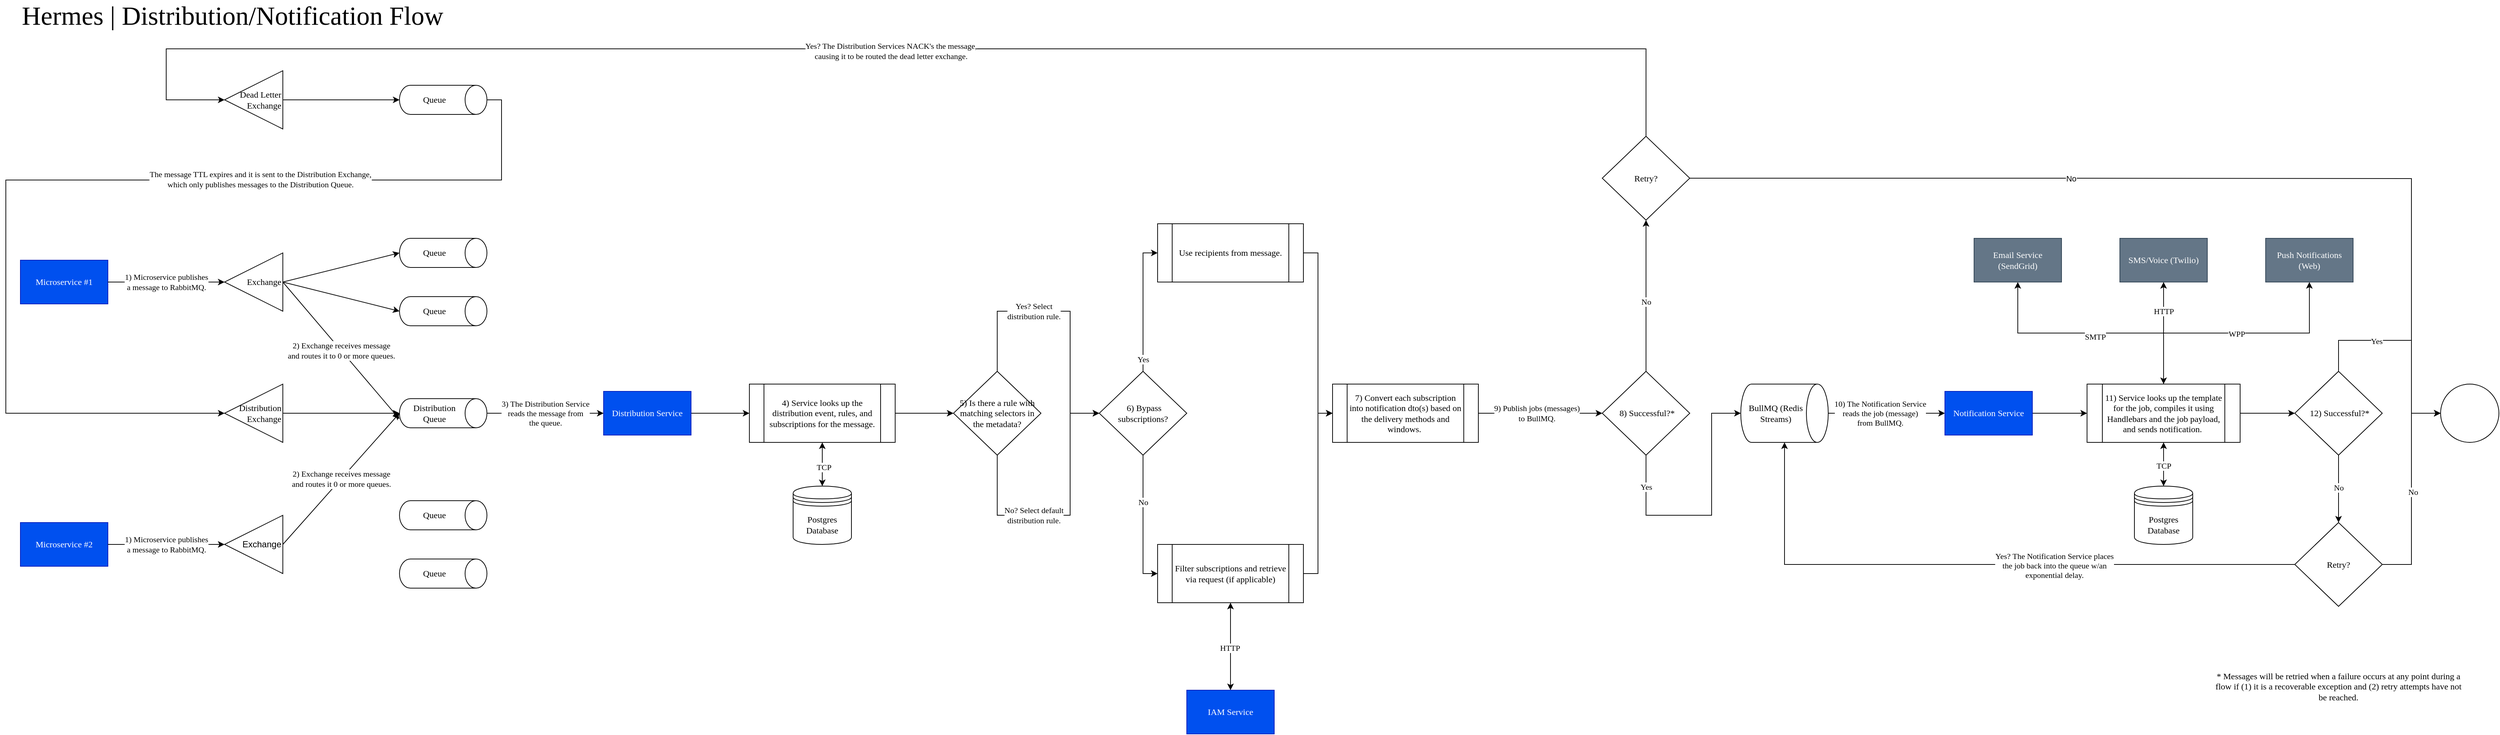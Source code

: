 <mxfile version="21.6.8" type="device">
  <diagram name="Page-1" id="Bv8wNoRmV69SUSG4sx8j">
    <mxGraphModel dx="3603" dy="857" grid="1" gridSize="10" guides="1" tooltips="1" connect="1" arrows="1" fold="1" page="1" pageScale="1" pageWidth="850" pageHeight="1100" math="0" shadow="0">
      <root>
        <mxCell id="0" />
        <mxCell id="1" parent="0" />
        <mxCell id="cjWft2asF4GY3yw1s2Yd-2" value="&lt;font data-font-src=&quot;https://fonts.googleapis.com/css?family=Fredericka+the+Great&quot; face=&quot;Fredericka the Great&quot;&gt;Exchange&lt;/font&gt;" style="triangle;whiteSpace=wrap;html=1;direction=west;align=right;" parent="1" vertex="1">
          <mxGeometry x="320" y="360" width="80" height="80" as="geometry" />
        </mxCell>
        <mxCell id="cjWft2asF4GY3yw1s2Yd-3" value="&lt;font data-font-src=&quot;https://fonts.googleapis.com/css?family=Fredericka+the+Great&quot; face=&quot;Fredericka the Great&quot;&gt;Queue&lt;/font&gt;" style="shape=cylinder3;whiteSpace=wrap;html=1;boundedLbl=1;backgroundOutline=1;size=15;direction=south;" parent="1" vertex="1">
          <mxGeometry x="560" y="340" width="120" height="40" as="geometry" />
        </mxCell>
        <mxCell id="cjWft2asF4GY3yw1s2Yd-4" value="&lt;font data-font-src=&quot;https://fonts.googleapis.com/css?family=Fredericka+the+Great&quot; face=&quot;Fredericka the Great&quot;&gt;Queue&lt;/font&gt;" style="shape=cylinder3;whiteSpace=wrap;html=1;boundedLbl=1;backgroundOutline=1;size=15;direction=south;" parent="1" vertex="1">
          <mxGeometry x="560" y="420" width="120" height="40" as="geometry" />
        </mxCell>
        <mxCell id="cjWft2asF4GY3yw1s2Yd-9" value="&lt;font data-font-src=&quot;https://fonts.googleapis.com/css?family=Fredericka+the+Great&quot; face=&quot;Fredericka the Great&quot;&gt;Microservice #1&lt;/font&gt;" style="rounded=0;whiteSpace=wrap;html=1;fillColor=#0050ef;strokeColor=#001DBC;fontColor=#ffffff;" parent="1" vertex="1">
          <mxGeometry x="40" y="370" width="120" height="60" as="geometry" />
        </mxCell>
        <mxCell id="cjWft2asF4GY3yw1s2Yd-10" value="Exchange" style="triangle;whiteSpace=wrap;html=1;direction=west;align=right;" parent="1" vertex="1">
          <mxGeometry x="320" y="720" width="80" height="80" as="geometry" />
        </mxCell>
        <mxCell id="cjWft2asF4GY3yw1s2Yd-11" value="&lt;font data-font-src=&quot;https://fonts.googleapis.com/css?family=Fredericka+the+Great&quot; face=&quot;Fredericka the Great&quot;&gt;Microservice #2&lt;/font&gt;" style="rounded=0;whiteSpace=wrap;html=1;fillColor=#0050ef;strokeColor=#001DBC;fontColor=#ffffff;" parent="1" vertex="1">
          <mxGeometry x="40" y="730" width="120" height="60" as="geometry" />
        </mxCell>
        <mxCell id="cjWft2asF4GY3yw1s2Yd-12" value="&lt;font data-font-src=&quot;https://fonts.googleapis.com/css?family=Fredericka+the+Great&quot; face=&quot;Fredericka the Great&quot;&gt;Distribution Queue&lt;/font&gt;" style="shape=cylinder3;whiteSpace=wrap;html=1;boundedLbl=1;backgroundOutline=1;size=15;direction=south;" parent="1" vertex="1">
          <mxGeometry x="560" y="560" width="120" height="40" as="geometry" />
        </mxCell>
        <mxCell id="cjWft2asF4GY3yw1s2Yd-14" value="&lt;font data-font-src=&quot;https://fonts.googleapis.com/css?family=Fredericka+the+Great&quot; face=&quot;Fredericka the Great&quot;&gt;Queue&lt;/font&gt;" style="shape=cylinder3;whiteSpace=wrap;html=1;boundedLbl=1;backgroundOutline=1;size=15;direction=south;" parent="1" vertex="1">
          <mxGeometry x="560" y="700" width="120" height="40" as="geometry" />
        </mxCell>
        <mxCell id="cjWft2asF4GY3yw1s2Yd-15" value="&lt;font data-font-src=&quot;https://fonts.googleapis.com/css?family=Fredericka+the+Great&quot; face=&quot;Fredericka the Great&quot;&gt;Queue&lt;/font&gt;" style="shape=cylinder3;whiteSpace=wrap;html=1;boundedLbl=1;backgroundOutline=1;size=15;direction=south;" parent="1" vertex="1">
          <mxGeometry x="560" y="780" width="120" height="40" as="geometry" />
        </mxCell>
        <mxCell id="cjWft2asF4GY3yw1s2Yd-16" value="" style="endArrow=classic;html=1;rounded=0;exitX=1;exitY=0.5;exitDx=0;exitDy=0;entryX=1;entryY=0.5;entryDx=0;entryDy=0;" parent="1" source="cjWft2asF4GY3yw1s2Yd-11" target="cjWft2asF4GY3yw1s2Yd-10" edge="1">
          <mxGeometry relative="1" as="geometry">
            <mxPoint x="280" y="640" as="sourcePoint" />
            <mxPoint x="380" y="640" as="targetPoint" />
          </mxGeometry>
        </mxCell>
        <mxCell id="cjWft2asF4GY3yw1s2Yd-17" value="&lt;font data-font-src=&quot;https://fonts.googleapis.com/css?family=Fredericka+the+Great&quot; face=&quot;Fredericka the Great&quot;&gt;1) Microservice publishes&lt;br&gt;a message to RabbitMQ.&lt;/font&gt;" style="edgeLabel;resizable=0;html=1;align=center;verticalAlign=middle;" parent="cjWft2asF4GY3yw1s2Yd-16" connectable="0" vertex="1">
          <mxGeometry relative="1" as="geometry" />
        </mxCell>
        <mxCell id="cjWft2asF4GY3yw1s2Yd-18" value="" style="endArrow=classic;html=1;rounded=0;exitX=1;exitY=0.5;exitDx=0;exitDy=0;entryX=1;entryY=0.5;entryDx=0;entryDy=0;" parent="1" source="cjWft2asF4GY3yw1s2Yd-9" target="cjWft2asF4GY3yw1s2Yd-2" edge="1">
          <mxGeometry relative="1" as="geometry">
            <mxPoint x="170" y="399.5" as="sourcePoint" />
            <mxPoint x="270" y="399.5" as="targetPoint" />
          </mxGeometry>
        </mxCell>
        <mxCell id="cjWft2asF4GY3yw1s2Yd-19" value="&lt;font data-font-src=&quot;https://fonts.googleapis.com/css?family=Fredericka+the+Great&quot; face=&quot;Fredericka the Great&quot;&gt;1) Microservice publishes&lt;br&gt;a message to RabbitMQ.&lt;/font&gt;" style="edgeLabel;resizable=0;html=1;align=center;verticalAlign=middle;" parent="cjWft2asF4GY3yw1s2Yd-18" connectable="0" vertex="1">
          <mxGeometry relative="1" as="geometry" />
        </mxCell>
        <mxCell id="cjWft2asF4GY3yw1s2Yd-20" value="" style="endArrow=classic;html=1;rounded=0;exitX=0;exitY=0.5;exitDx=0;exitDy=0;entryX=0.5;entryY=1;entryDx=0;entryDy=0;entryPerimeter=0;" parent="1" source="cjWft2asF4GY3yw1s2Yd-10" target="cjWft2asF4GY3yw1s2Yd-12" edge="1">
          <mxGeometry relative="1" as="geometry">
            <mxPoint x="500" y="550" as="sourcePoint" />
            <mxPoint x="600" y="550" as="targetPoint" />
          </mxGeometry>
        </mxCell>
        <mxCell id="cjWft2asF4GY3yw1s2Yd-21" value="&lt;font data-font-src=&quot;https://fonts.googleapis.com/css?family=Fredericka+the+Great&quot; face=&quot;Fredericka the Great&quot;&gt;2) Exchange receives message&lt;br&gt;and routes it 0 or more queues.&lt;/font&gt;" style="edgeLabel;resizable=0;html=1;align=center;verticalAlign=middle;" parent="cjWft2asF4GY3yw1s2Yd-20" connectable="0" vertex="1">
          <mxGeometry relative="1" as="geometry" />
        </mxCell>
        <mxCell id="cjWft2asF4GY3yw1s2Yd-24" value="" style="endArrow=classic;html=1;rounded=0;exitX=0;exitY=0.5;exitDx=0;exitDy=0;entryX=0.7;entryY=1;entryDx=0;entryDy=0;entryPerimeter=0;" parent="1" source="cjWft2asF4GY3yw1s2Yd-2" target="cjWft2asF4GY3yw1s2Yd-12" edge="1">
          <mxGeometry relative="1" as="geometry">
            <mxPoint x="425" y="460" as="sourcePoint" />
            <mxPoint x="525" y="460" as="targetPoint" />
          </mxGeometry>
        </mxCell>
        <mxCell id="cjWft2asF4GY3yw1s2Yd-25" value="&lt;font data-font-src=&quot;https://fonts.googleapis.com/css?family=Fredericka+the+Great&quot; face=&quot;Fredericka the Great&quot;&gt;2) Exchange receives message&lt;br&gt;and routes it to 0 or more queues.&lt;/font&gt;" style="edgeLabel;resizable=0;html=1;align=center;verticalAlign=middle;" parent="cjWft2asF4GY3yw1s2Yd-24" connectable="0" vertex="1">
          <mxGeometry relative="1" as="geometry" />
        </mxCell>
        <mxCell id="cjWft2asF4GY3yw1s2Yd-27" value="" style="endArrow=classic;html=1;rounded=0;exitX=0;exitY=0.5;exitDx=0;exitDy=0;entryX=0.5;entryY=1;entryDx=0;entryDy=0;entryPerimeter=0;" parent="1" source="cjWft2asF4GY3yw1s2Yd-2" target="cjWft2asF4GY3yw1s2Yd-3" edge="1">
          <mxGeometry width="50" height="50" relative="1" as="geometry">
            <mxPoint x="410" y="400" as="sourcePoint" />
            <mxPoint x="460" y="350" as="targetPoint" />
          </mxGeometry>
        </mxCell>
        <mxCell id="cjWft2asF4GY3yw1s2Yd-28" value="" style="endArrow=classic;html=1;rounded=0;exitX=0;exitY=0.5;exitDx=0;exitDy=0;entryX=0.5;entryY=1;entryDx=0;entryDy=0;entryPerimeter=0;" parent="1" source="cjWft2asF4GY3yw1s2Yd-2" target="cjWft2asF4GY3yw1s2Yd-4" edge="1">
          <mxGeometry width="50" height="50" relative="1" as="geometry">
            <mxPoint x="460" y="440" as="sourcePoint" />
            <mxPoint x="510" y="390" as="targetPoint" />
          </mxGeometry>
        </mxCell>
        <mxCell id="cjWft2asF4GY3yw1s2Yd-51" value="" style="edgeStyle=orthogonalEdgeStyle;rounded=0;orthogonalLoop=1;jettySize=auto;html=1;" parent="1" source="cjWft2asF4GY3yw1s2Yd-29" target="cjWft2asF4GY3yw1s2Yd-50" edge="1">
          <mxGeometry relative="1" as="geometry" />
        </mxCell>
        <mxCell id="cjWft2asF4GY3yw1s2Yd-29" value="&lt;font data-font-src=&quot;https://fonts.googleapis.com/css?family=Fredericka+the+Great&quot; face=&quot;Fredericka the Great&quot;&gt;Distribution Service&lt;/font&gt;" style="rounded=0;whiteSpace=wrap;html=1;fillColor=#0050ef;strokeColor=#001DBC;fontColor=#ffffff;" parent="1" vertex="1">
          <mxGeometry x="840" y="550" width="120" height="60" as="geometry" />
        </mxCell>
        <mxCell id="cjWft2asF4GY3yw1s2Yd-30" value="" style="endArrow=classic;html=1;rounded=0;exitX=0.5;exitY=0;exitDx=0;exitDy=0;exitPerimeter=0;entryX=0;entryY=0.5;entryDx=0;entryDy=0;" parent="1" source="cjWft2asF4GY3yw1s2Yd-12" target="cjWft2asF4GY3yw1s2Yd-29" edge="1">
          <mxGeometry relative="1" as="geometry">
            <mxPoint x="700" y="579.5" as="sourcePoint" />
            <mxPoint x="800" y="579.5" as="targetPoint" />
          </mxGeometry>
        </mxCell>
        <mxCell id="cjWft2asF4GY3yw1s2Yd-31" value="&lt;font data-font-src=&quot;https://fonts.googleapis.com/css?family=Fredericka+the+Great&quot; face=&quot;Fredericka the Great&quot;&gt;3) The Distribution Service&lt;br&gt;reads the message from&lt;br&gt;the queue.&lt;/font&gt;" style="edgeLabel;resizable=0;html=1;align=center;verticalAlign=middle;" parent="cjWft2asF4GY3yw1s2Yd-30" connectable="0" vertex="1">
          <mxGeometry relative="1" as="geometry" />
        </mxCell>
        <mxCell id="cjWft2asF4GY3yw1s2Yd-53" style="edgeStyle=orthogonalEdgeStyle;rounded=0;orthogonalLoop=1;jettySize=auto;html=1;exitX=0.5;exitY=0;exitDx=0;exitDy=0;entryX=0;entryY=0.5;entryDx=0;entryDy=0;" parent="1" source="cjWft2asF4GY3yw1s2Yd-32" target="cjWft2asF4GY3yw1s2Yd-41" edge="1">
          <mxGeometry relative="1" as="geometry">
            <Array as="points">
              <mxPoint x="1380" y="440" />
              <mxPoint x="1480" y="440" />
              <mxPoint x="1480" y="580" />
            </Array>
          </mxGeometry>
        </mxCell>
        <mxCell id="cjWft2asF4GY3yw1s2Yd-56" value="&lt;font data-font-src=&quot;https://fonts.googleapis.com/css?family=Fredericka+the+Great&quot; face=&quot;Fredericka the Great&quot;&gt;Yes? Select&lt;br&gt;distribution rule.&lt;/font&gt;" style="edgeLabel;html=1;align=center;verticalAlign=middle;resizable=0;points=[];" parent="cjWft2asF4GY3yw1s2Yd-53" vertex="1" connectable="0">
          <mxGeometry x="-0.26" y="-1" relative="1" as="geometry">
            <mxPoint x="-2" y="-1" as="offset" />
          </mxGeometry>
        </mxCell>
        <mxCell id="cjWft2asF4GY3yw1s2Yd-54" style="edgeStyle=orthogonalEdgeStyle;rounded=0;orthogonalLoop=1;jettySize=auto;html=1;entryX=0;entryY=0.5;entryDx=0;entryDy=0;" parent="1" source="cjWft2asF4GY3yw1s2Yd-32" target="cjWft2asF4GY3yw1s2Yd-41" edge="1">
          <mxGeometry relative="1" as="geometry">
            <Array as="points">
              <mxPoint x="1380" y="720" />
              <mxPoint x="1480" y="720" />
              <mxPoint x="1480" y="580" />
            </Array>
          </mxGeometry>
        </mxCell>
        <mxCell id="cjWft2asF4GY3yw1s2Yd-55" value="&lt;font data-font-src=&quot;https://fonts.googleapis.com/css?family=Fredericka+the+Great&quot; face=&quot;Fredericka the Great&quot;&gt;No? Select default&lt;br&gt;distribution rule.&lt;/font&gt;" style="edgeLabel;html=1;align=center;verticalAlign=middle;resizable=0;points=[];" parent="cjWft2asF4GY3yw1s2Yd-54" vertex="1" connectable="0">
          <mxGeometry x="-0.215" y="-4" relative="1" as="geometry">
            <mxPoint x="-10" y="-4" as="offset" />
          </mxGeometry>
        </mxCell>
        <mxCell id="cjWft2asF4GY3yw1s2Yd-32" value="&lt;font data-font-src=&quot;https://fonts.googleapis.com/css?family=Fredericka+the+Great&quot; face=&quot;Fredericka the Great&quot;&gt;5) Is there a rule with matching selectors in the metadata?&lt;/font&gt;" style="rhombus;whiteSpace=wrap;html=1;" parent="1" vertex="1">
          <mxGeometry x="1320" y="522.5" width="120" height="115" as="geometry" />
        </mxCell>
        <mxCell id="cjWft2asF4GY3yw1s2Yd-58" style="edgeStyle=orthogonalEdgeStyle;rounded=0;orthogonalLoop=1;jettySize=auto;html=1;entryX=0;entryY=0.5;entryDx=0;entryDy=0;" parent="1" source="cjWft2asF4GY3yw1s2Yd-41" target="cjWft2asF4GY3yw1s2Yd-57" edge="1">
          <mxGeometry relative="1" as="geometry">
            <Array as="points">
              <mxPoint x="1580" y="800" />
            </Array>
          </mxGeometry>
        </mxCell>
        <mxCell id="cjWft2asF4GY3yw1s2Yd-59" value="&lt;font data-font-src=&quot;https://fonts.googleapis.com/css?family=Fredericka+the+Great&quot; face=&quot;Fredericka the Great&quot;&gt;No&lt;/font&gt;" style="edgeLabel;html=1;align=center;verticalAlign=middle;resizable=0;points=[];" parent="cjWft2asF4GY3yw1s2Yd-58" vertex="1" connectable="0">
          <mxGeometry x="-0.099" relative="1" as="geometry">
            <mxPoint y="-18" as="offset" />
          </mxGeometry>
        </mxCell>
        <mxCell id="cjWft2asF4GY3yw1s2Yd-41" value="&lt;font data-font-src=&quot;https://fonts.googleapis.com/css?family=Fredericka+the+Great&quot; face=&quot;Fredericka the Great&quot;&gt;&amp;nbsp;6) Bypass subscriptions?&lt;/font&gt;" style="rhombus;whiteSpace=wrap;html=1;" parent="1" vertex="1">
          <mxGeometry x="1520" y="522.5" width="120" height="115" as="geometry" />
        </mxCell>
        <mxCell id="cjWft2asF4GY3yw1s2Yd-52" value="" style="edgeStyle=orthogonalEdgeStyle;rounded=0;orthogonalLoop=1;jettySize=auto;html=1;" parent="1" source="cjWft2asF4GY3yw1s2Yd-50" target="cjWft2asF4GY3yw1s2Yd-32" edge="1">
          <mxGeometry relative="1" as="geometry" />
        </mxCell>
        <mxCell id="rAESAnFBt7cgcLHixQZ8-2" style="edgeStyle=orthogonalEdgeStyle;rounded=0;orthogonalLoop=1;jettySize=auto;html=1;exitX=0.5;exitY=1;exitDx=0;exitDy=0;entryX=0.5;entryY=0;entryDx=0;entryDy=0;startArrow=classic;startFill=1;" edge="1" parent="1" source="cjWft2asF4GY3yw1s2Yd-50" target="rAESAnFBt7cgcLHixQZ8-1">
          <mxGeometry relative="1" as="geometry" />
        </mxCell>
        <mxCell id="rAESAnFBt7cgcLHixQZ8-3" value="&lt;font data-font-src=&quot;https://fonts.googleapis.com/css?family=Fredericka+the+Great&quot; face=&quot;Fredericka the Great&quot;&gt;TCP&lt;/font&gt;" style="edgeLabel;html=1;align=center;verticalAlign=middle;resizable=0;points=[];" vertex="1" connectable="0" parent="rAESAnFBt7cgcLHixQZ8-2">
          <mxGeometry x="0.126" y="2" relative="1" as="geometry">
            <mxPoint as="offset" />
          </mxGeometry>
        </mxCell>
        <mxCell id="cjWft2asF4GY3yw1s2Yd-50" value="&lt;font data-font-src=&quot;https://fonts.googleapis.com/css?family=Fredericka+the+Great&quot; face=&quot;Fredericka the Great&quot;&gt;4) Service looks up the distribution event, rules, and subscriptions for the message.&lt;/font&gt;" style="shape=process;whiteSpace=wrap;html=1;backgroundOutline=1;" parent="1" vertex="1">
          <mxGeometry x="1040" y="540" width="200" height="80" as="geometry" />
        </mxCell>
        <mxCell id="cjWft2asF4GY3yw1s2Yd-61" style="edgeStyle=orthogonalEdgeStyle;rounded=0;orthogonalLoop=1;jettySize=auto;html=1;startArrow=classic;startFill=1;" parent="1" source="cjWft2asF4GY3yw1s2Yd-57" target="cjWft2asF4GY3yw1s2Yd-60" edge="1">
          <mxGeometry relative="1" as="geometry" />
        </mxCell>
        <mxCell id="cjWft2asF4GY3yw1s2Yd-62" value="&lt;font data-font-src=&quot;https://fonts.googleapis.com/css?family=Fredericka+the+Great&quot; face=&quot;Fredericka the Great&quot;&gt;HTTP&lt;/font&gt;" style="edgeLabel;html=1;align=center;verticalAlign=middle;resizable=0;points=[];" parent="cjWft2asF4GY3yw1s2Yd-61" vertex="1" connectable="0">
          <mxGeometry x="0.052" relative="1" as="geometry">
            <mxPoint x="-1" y="-1" as="offset" />
          </mxGeometry>
        </mxCell>
        <mxCell id="cjWft2asF4GY3yw1s2Yd-64" style="edgeStyle=orthogonalEdgeStyle;rounded=0;orthogonalLoop=1;jettySize=auto;html=1;entryX=0;entryY=0.5;entryDx=0;entryDy=0;" parent="1" source="cjWft2asF4GY3yw1s2Yd-57" target="cjWft2asF4GY3yw1s2Yd-63" edge="1">
          <mxGeometry relative="1" as="geometry" />
        </mxCell>
        <mxCell id="cjWft2asF4GY3yw1s2Yd-57" value="&lt;font data-font-src=&quot;https://fonts.googleapis.com/css?family=Fredericka+the+Great&quot; face=&quot;Fredericka the Great&quot;&gt;Filter subscriptions and retrieve via request (if applicable)&lt;/font&gt;" style="shape=process;whiteSpace=wrap;html=1;backgroundOutline=1;" parent="1" vertex="1">
          <mxGeometry x="1600" y="760" width="200" height="80" as="geometry" />
        </mxCell>
        <mxCell id="cjWft2asF4GY3yw1s2Yd-60" value="&lt;font data-font-src=&quot;https://fonts.googleapis.com/css?family=Fredericka+the+Great&quot; face=&quot;Fredericka the Great&quot;&gt;IAM Service&lt;/font&gt;" style="rounded=0;whiteSpace=wrap;html=1;fillColor=#0050ef;strokeColor=#001DBC;fontColor=#ffffff;" parent="1" vertex="1">
          <mxGeometry x="1640" y="960" width="120" height="60" as="geometry" />
        </mxCell>
        <mxCell id="cjWft2asF4GY3yw1s2Yd-100" value="" style="edgeStyle=orthogonalEdgeStyle;rounded=0;orthogonalLoop=1;jettySize=auto;html=1;" parent="1" source="cjWft2asF4GY3yw1s2Yd-63" target="cjWft2asF4GY3yw1s2Yd-99" edge="1">
          <mxGeometry relative="1" as="geometry" />
        </mxCell>
        <mxCell id="cjWft2asF4GY3yw1s2Yd-63" value="&lt;font data-font-src=&quot;https://fonts.googleapis.com/css?family=Fredericka+the+Great&quot; face=&quot;Fredericka the Great&quot;&gt;7) Convert each subscription into notification dto(s) based on the delivery methods and windows.&amp;nbsp;&lt;/font&gt;" style="shape=process;whiteSpace=wrap;html=1;backgroundOutline=1;" parent="1" vertex="1">
          <mxGeometry x="1840" y="540" width="200" height="80" as="geometry" />
        </mxCell>
        <mxCell id="cjWft2asF4GY3yw1s2Yd-72" style="edgeStyle=orthogonalEdgeStyle;rounded=0;orthogonalLoop=1;jettySize=auto;html=1;entryX=0;entryY=0.5;entryDx=0;entryDy=0;" parent="1" source="cjWft2asF4GY3yw1s2Yd-67" target="cjWft2asF4GY3yw1s2Yd-70" edge="1">
          <mxGeometry relative="1" as="geometry" />
        </mxCell>
        <mxCell id="cjWft2asF4GY3yw1s2Yd-73" value="&lt;font data-font-src=&quot;https://fonts.googleapis.com/css?family=Fredericka+the+Great&quot; face=&quot;Fredericka the Great&quot;&gt;10) The Notification Service&lt;br&gt;reads the job (message) &lt;br&gt;from BullMQ.&lt;/font&gt;" style="edgeLabel;html=1;align=center;verticalAlign=middle;resizable=0;points=[];" parent="cjWft2asF4GY3yw1s2Yd-72" vertex="1" connectable="0">
          <mxGeometry x="-0.205" y="-1" relative="1" as="geometry">
            <mxPoint x="7" y="-1" as="offset" />
          </mxGeometry>
        </mxCell>
        <mxCell id="cjWft2asF4GY3yw1s2Yd-67" value="&lt;font data-font-src=&quot;https://fonts.googleapis.com/css?family=Fredericka+the+Great&quot; face=&quot;Fredericka the Great&quot;&gt;BullMQ (Redis Streams)&lt;/font&gt;" style="shape=cylinder3;whiteSpace=wrap;html=1;boundedLbl=1;backgroundOutline=1;size=15;direction=south;" parent="1" vertex="1">
          <mxGeometry x="2400" y="540" width="120" height="80" as="geometry" />
        </mxCell>
        <mxCell id="cjWft2asF4GY3yw1s2Yd-75" style="edgeStyle=orthogonalEdgeStyle;rounded=0;orthogonalLoop=1;jettySize=auto;html=1;exitX=1;exitY=0.5;exitDx=0;exitDy=0;entryX=0;entryY=0.5;entryDx=0;entryDy=0;" parent="1" source="cjWft2asF4GY3yw1s2Yd-70" target="cjWft2asF4GY3yw1s2Yd-74" edge="1">
          <mxGeometry relative="1" as="geometry" />
        </mxCell>
        <mxCell id="cjWft2asF4GY3yw1s2Yd-70" value="&lt;font data-font-src=&quot;https://fonts.googleapis.com/css?family=Fredericka+the+Great&quot; face=&quot;Fredericka the Great&quot;&gt;Notification Service&lt;/font&gt;" style="rounded=0;whiteSpace=wrap;html=1;fillColor=#0050ef;strokeColor=#001DBC;fontColor=#ffffff;" parent="1" vertex="1">
          <mxGeometry x="2680" y="550" width="120" height="60" as="geometry" />
        </mxCell>
        <mxCell id="cjWft2asF4GY3yw1s2Yd-80" style="edgeStyle=orthogonalEdgeStyle;rounded=0;orthogonalLoop=1;jettySize=auto;html=1;exitX=0.5;exitY=0;exitDx=0;exitDy=0;startArrow=classic;startFill=1;" parent="1" source="cjWft2asF4GY3yw1s2Yd-74" target="cjWft2asF4GY3yw1s2Yd-77" edge="1">
          <mxGeometry relative="1" as="geometry" />
        </mxCell>
        <mxCell id="cjWft2asF4GY3yw1s2Yd-81" value="&lt;font data-font-src=&quot;https://fonts.googleapis.com/css?family=Fredericka+the+Great&quot; face=&quot;Fredericka the Great&quot;&gt;SMTP&lt;/font&gt;" style="edgeLabel;html=1;align=center;verticalAlign=middle;resizable=0;points=[];" parent="cjWft2asF4GY3yw1s2Yd-80" vertex="1" connectable="0">
          <mxGeometry x="-0.034" y="5" relative="1" as="geometry">
            <mxPoint as="offset" />
          </mxGeometry>
        </mxCell>
        <mxCell id="cjWft2asF4GY3yw1s2Yd-82" style="edgeStyle=orthogonalEdgeStyle;rounded=0;orthogonalLoop=1;jettySize=auto;html=1;exitX=0.5;exitY=0;exitDx=0;exitDy=0;entryX=0.5;entryY=1;entryDx=0;entryDy=0;" parent="1" source="cjWft2asF4GY3yw1s2Yd-74" target="cjWft2asF4GY3yw1s2Yd-78" edge="1">
          <mxGeometry relative="1" as="geometry" />
        </mxCell>
        <mxCell id="cjWft2asF4GY3yw1s2Yd-83" value="&lt;font data-font-src=&quot;https://fonts.googleapis.com/css?family=Fredericka+the+Great&quot; face=&quot;Fredericka the Great&quot;&gt;HTTP&lt;/font&gt;" style="edgeLabel;html=1;align=center;verticalAlign=middle;resizable=0;points=[];" parent="cjWft2asF4GY3yw1s2Yd-82" vertex="1" connectable="0">
          <mxGeometry x="0.162" y="-1" relative="1" as="geometry">
            <mxPoint x="-1" y="-19" as="offset" />
          </mxGeometry>
        </mxCell>
        <mxCell id="cjWft2asF4GY3yw1s2Yd-84" style="edgeStyle=orthogonalEdgeStyle;rounded=0;orthogonalLoop=1;jettySize=auto;html=1;exitX=0.5;exitY=0;exitDx=0;exitDy=0;entryX=0.5;entryY=1;entryDx=0;entryDy=0;" parent="1" source="cjWft2asF4GY3yw1s2Yd-74" target="cjWft2asF4GY3yw1s2Yd-79" edge="1">
          <mxGeometry relative="1" as="geometry" />
        </mxCell>
        <mxCell id="cjWft2asF4GY3yw1s2Yd-85" value="&lt;font data-font-src=&quot;https://fonts.googleapis.com/css?family=Fredericka+the+Great&quot; face=&quot;Fredericka the Great&quot;&gt;WPP&lt;/font&gt;" style="edgeLabel;html=1;align=center;verticalAlign=middle;resizable=0;points=[];" parent="cjWft2asF4GY3yw1s2Yd-84" vertex="1" connectable="0">
          <mxGeometry x="-0.004" y="-1" relative="1" as="geometry">
            <mxPoint as="offset" />
          </mxGeometry>
        </mxCell>
        <mxCell id="cjWft2asF4GY3yw1s2Yd-87" style="edgeStyle=orthogonalEdgeStyle;rounded=0;orthogonalLoop=1;jettySize=auto;html=1;entryX=0;entryY=0.5;entryDx=0;entryDy=0;" parent="1" source="cjWft2asF4GY3yw1s2Yd-74" target="cjWft2asF4GY3yw1s2Yd-86" edge="1">
          <mxGeometry relative="1" as="geometry" />
        </mxCell>
        <mxCell id="rAESAnFBt7cgcLHixQZ8-5" value="" style="edgeStyle=orthogonalEdgeStyle;rounded=0;orthogonalLoop=1;jettySize=auto;html=1;startArrow=classic;startFill=1;" edge="1" parent="1" source="cjWft2asF4GY3yw1s2Yd-74" target="rAESAnFBt7cgcLHixQZ8-4">
          <mxGeometry relative="1" as="geometry" />
        </mxCell>
        <mxCell id="rAESAnFBt7cgcLHixQZ8-6" value="&lt;font data-font-src=&quot;https://fonts.googleapis.com/css?family=Fredericka+the+Great&quot; face=&quot;Fredericka the Great&quot;&gt;TCP&lt;/font&gt;" style="edgeLabel;html=1;align=center;verticalAlign=middle;resizable=0;points=[];" vertex="1" connectable="0" parent="rAESAnFBt7cgcLHixQZ8-5">
          <mxGeometry x="0.061" relative="1" as="geometry">
            <mxPoint as="offset" />
          </mxGeometry>
        </mxCell>
        <mxCell id="cjWft2asF4GY3yw1s2Yd-74" value="&lt;font data-font-src=&quot;https://fonts.googleapis.com/css?family=Fredericka+the+Great&quot; face=&quot;Fredericka the Great&quot;&gt;11) Service looks up the template for the job, compiles it using Handlebars and the job payload, and sends notification.&amp;nbsp;&lt;/font&gt;" style="shape=process;whiteSpace=wrap;html=1;backgroundOutline=1;" parent="1" vertex="1">
          <mxGeometry x="2875" y="540" width="210" height="80" as="geometry" />
        </mxCell>
        <mxCell id="cjWft2asF4GY3yw1s2Yd-77" value="&lt;font data-font-src=&quot;https://fonts.googleapis.com/css?family=Fredericka+the+Great&quot; face=&quot;Fredericka the Great&quot;&gt;Email Service (SendGrid)&lt;/font&gt;" style="rounded=0;whiteSpace=wrap;html=1;fillColor=#647687;fontColor=#ffffff;strokeColor=#314354;" parent="1" vertex="1">
          <mxGeometry x="2720" y="340" width="120" height="60" as="geometry" />
        </mxCell>
        <mxCell id="cjWft2asF4GY3yw1s2Yd-78" value="&lt;font data-font-src=&quot;https://fonts.googleapis.com/css?family=Fredericka+the+Great&quot; face=&quot;Fredericka the Great&quot;&gt;SMS/Voice (Twilio)&lt;/font&gt;" style="rounded=0;whiteSpace=wrap;html=1;fillColor=#647687;fontColor=#ffffff;strokeColor=#314354;" parent="1" vertex="1">
          <mxGeometry x="2920" y="340" width="120" height="60" as="geometry" />
        </mxCell>
        <mxCell id="cjWft2asF4GY3yw1s2Yd-79" value="&lt;font data-font-src=&quot;https://fonts.googleapis.com/css?family=Fredericka+the+Great&quot; face=&quot;Fredericka the Great&quot;&gt;Push Notifications (Web)&lt;/font&gt;" style="rounded=0;whiteSpace=wrap;html=1;fillColor=#647687;fontColor=#ffffff;strokeColor=#314354;" parent="1" vertex="1">
          <mxGeometry x="3120" y="340" width="120" height="60" as="geometry" />
        </mxCell>
        <mxCell id="cjWft2asF4GY3yw1s2Yd-89" style="edgeStyle=orthogonalEdgeStyle;rounded=0;orthogonalLoop=1;jettySize=auto;html=1;entryX=0.5;entryY=0;entryDx=0;entryDy=0;" parent="1" source="cjWft2asF4GY3yw1s2Yd-86" target="cjWft2asF4GY3yw1s2Yd-88" edge="1">
          <mxGeometry relative="1" as="geometry" />
        </mxCell>
        <mxCell id="cjWft2asF4GY3yw1s2Yd-90" value="&lt;font data-font-src=&quot;https://fonts.googleapis.com/css?family=Fredericka+the+Great&quot; face=&quot;Fredericka the Great&quot;&gt;No&lt;/font&gt;" style="edgeLabel;html=1;align=center;verticalAlign=middle;resizable=0;points=[];" parent="cjWft2asF4GY3yw1s2Yd-89" vertex="1" connectable="0">
          <mxGeometry x="-0.033" y="-3" relative="1" as="geometry">
            <mxPoint x="3" as="offset" />
          </mxGeometry>
        </mxCell>
        <mxCell id="cjWft2asF4GY3yw1s2Yd-94" style="edgeStyle=orthogonalEdgeStyle;rounded=0;orthogonalLoop=1;jettySize=auto;html=1;exitX=0.5;exitY=0;exitDx=0;exitDy=0;entryX=0;entryY=0.5;entryDx=0;entryDy=0;" parent="1" source="cjWft2asF4GY3yw1s2Yd-86" target="cjWft2asF4GY3yw1s2Yd-93" edge="1">
          <mxGeometry relative="1" as="geometry">
            <Array as="points">
              <mxPoint x="3220" y="480" />
              <mxPoint x="3320" y="480" />
              <mxPoint x="3320" y="580" />
            </Array>
          </mxGeometry>
        </mxCell>
        <mxCell id="cjWft2asF4GY3yw1s2Yd-95" value="&lt;font data-font-src=&quot;https://fonts.googleapis.com/css?family=Fredericka+the+Great&quot; face=&quot;Fredericka the Great&quot;&gt;Yes&lt;/font&gt;" style="edgeLabel;html=1;align=center;verticalAlign=middle;resizable=0;points=[];" parent="cjWft2asF4GY3yw1s2Yd-94" vertex="1" connectable="0">
          <mxGeometry x="-0.331" y="-1" relative="1" as="geometry">
            <mxPoint as="offset" />
          </mxGeometry>
        </mxCell>
        <mxCell id="cjWft2asF4GY3yw1s2Yd-86" value="&lt;font data-font-src=&quot;https://fonts.googleapis.com/css?family=Fredericka+the+Great&quot; face=&quot;Fredericka the Great&quot;&gt;&amp;nbsp;12) Successful?*&lt;/font&gt;" style="rhombus;whiteSpace=wrap;html=1;" parent="1" vertex="1">
          <mxGeometry x="3160" y="522.5" width="120" height="115" as="geometry" />
        </mxCell>
        <mxCell id="cjWft2asF4GY3yw1s2Yd-91" style="edgeStyle=orthogonalEdgeStyle;rounded=0;orthogonalLoop=1;jettySize=auto;html=1;exitX=0;exitY=0.5;exitDx=0;exitDy=0;entryX=1;entryY=0.5;entryDx=0;entryDy=0;entryPerimeter=0;" parent="1" source="cjWft2asF4GY3yw1s2Yd-88" target="cjWft2asF4GY3yw1s2Yd-67" edge="1">
          <mxGeometry relative="1" as="geometry" />
        </mxCell>
        <mxCell id="cjWft2asF4GY3yw1s2Yd-92" value="&lt;font data-font-src=&quot;https://fonts.googleapis.com/css?family=Fredericka+the+Great&quot; face=&quot;Fredericka the Great&quot;&gt;Yes? The Notification Service places&lt;br&gt;the job back into the queue w/an&lt;br&gt;exponential delay.&lt;/font&gt;" style="edgeLabel;html=1;align=center;verticalAlign=middle;resizable=0;points=[];" parent="cjWft2asF4GY3yw1s2Yd-91" vertex="1" connectable="0">
          <mxGeometry x="-0.239" y="1" relative="1" as="geometry">
            <mxPoint as="offset" />
          </mxGeometry>
        </mxCell>
        <mxCell id="cjWft2asF4GY3yw1s2Yd-96" style="edgeStyle=orthogonalEdgeStyle;rounded=0;orthogonalLoop=1;jettySize=auto;html=1;exitX=1;exitY=0.5;exitDx=0;exitDy=0;entryX=0;entryY=0.5;entryDx=0;entryDy=0;" parent="1" source="cjWft2asF4GY3yw1s2Yd-88" target="cjWft2asF4GY3yw1s2Yd-93" edge="1">
          <mxGeometry relative="1" as="geometry" />
        </mxCell>
        <mxCell id="cjWft2asF4GY3yw1s2Yd-97" value="&lt;font data-font-src=&quot;https://fonts.googleapis.com/css?family=Fredericka+the+Great&quot; face=&quot;Fredericka the Great&quot;&gt;No&lt;/font&gt;" style="edgeLabel;html=1;align=center;verticalAlign=middle;resizable=0;points=[];" parent="cjWft2asF4GY3yw1s2Yd-96" vertex="1" connectable="0">
          <mxGeometry x="-0.022" y="-2" relative="1" as="geometry">
            <mxPoint y="1" as="offset" />
          </mxGeometry>
        </mxCell>
        <mxCell id="cjWft2asF4GY3yw1s2Yd-88" value="&lt;font data-font-src=&quot;https://fonts.googleapis.com/css?family=Fredericka+the+Great&quot; face=&quot;Fredericka the Great&quot;&gt;Retry?&lt;/font&gt;" style="rhombus;whiteSpace=wrap;html=1;" parent="1" vertex="1">
          <mxGeometry x="3160" y="730" width="120" height="115" as="geometry" />
        </mxCell>
        <mxCell id="cjWft2asF4GY3yw1s2Yd-93" value="" style="ellipse;whiteSpace=wrap;html=1;aspect=fixed;" parent="1" vertex="1">
          <mxGeometry x="3360" y="540" width="80" height="80" as="geometry" />
        </mxCell>
        <mxCell id="cjWft2asF4GY3yw1s2Yd-105" style="edgeStyle=orthogonalEdgeStyle;rounded=0;orthogonalLoop=1;jettySize=auto;html=1;entryX=0.5;entryY=1;entryDx=0;entryDy=0;entryPerimeter=0;" parent="1" source="cjWft2asF4GY3yw1s2Yd-99" target="cjWft2asF4GY3yw1s2Yd-67" edge="1">
          <mxGeometry relative="1" as="geometry">
            <Array as="points">
              <mxPoint x="2270" y="720" />
              <mxPoint x="2360" y="720" />
              <mxPoint x="2360" y="580" />
            </Array>
          </mxGeometry>
        </mxCell>
        <mxCell id="cjWft2asF4GY3yw1s2Yd-107" value="&lt;font data-font-src=&quot;https://fonts.googleapis.com/css?family=Fredericka+the+Great&quot; face=&quot;Fredericka the Great&quot;&gt;Yes&lt;/font&gt;" style="edgeLabel;html=1;align=center;verticalAlign=middle;resizable=0;points=[];" parent="cjWft2asF4GY3yw1s2Yd-105" vertex="1" connectable="0">
          <mxGeometry x="-0.754" relative="1" as="geometry">
            <mxPoint as="offset" />
          </mxGeometry>
        </mxCell>
        <mxCell id="cjWft2asF4GY3yw1s2Yd-113" style="edgeStyle=orthogonalEdgeStyle;rounded=0;orthogonalLoop=1;jettySize=auto;html=1;exitX=0.5;exitY=0;exitDx=0;exitDy=0;entryX=0.5;entryY=1;entryDx=0;entryDy=0;" parent="1" source="cjWft2asF4GY3yw1s2Yd-99" target="cjWft2asF4GY3yw1s2Yd-112" edge="1">
          <mxGeometry relative="1" as="geometry" />
        </mxCell>
        <mxCell id="cjWft2asF4GY3yw1s2Yd-114" value="&lt;font data-font-src=&quot;https://fonts.googleapis.com/css?family=Fredericka+the+Great&quot; face=&quot;Fredericka the Great&quot;&gt;No&lt;/font&gt;" style="edgeLabel;html=1;align=center;verticalAlign=middle;resizable=0;points=[];" parent="cjWft2asF4GY3yw1s2Yd-113" vertex="1" connectable="0">
          <mxGeometry x="-0.077" y="-3" relative="1" as="geometry">
            <mxPoint x="-3" as="offset" />
          </mxGeometry>
        </mxCell>
        <mxCell id="cjWft2asF4GY3yw1s2Yd-99" value="&lt;font data-font-src=&quot;https://fonts.googleapis.com/css?family=Fredericka+the+Great&quot; face=&quot;Fredericka the Great&quot;&gt;&amp;nbsp;8) Successful?*&lt;/font&gt;" style="rhombus;whiteSpace=wrap;html=1;" parent="1" vertex="1">
          <mxGeometry x="2210" y="522.5" width="120" height="115" as="geometry" />
        </mxCell>
        <mxCell id="cjWft2asF4GY3yw1s2Yd-103" value="&lt;font data-font-src=&quot;https://fonts.googleapis.com/css?family=Fredericka+the+Great&quot; face=&quot;Fredericka the Great&quot;&gt;9) Publish jobs (messages)&lt;br&gt;to BullMQ.&lt;/font&gt;" style="edgeLabel;html=1;align=center;verticalAlign=middle;resizable=0;points=[];" parent="1" vertex="1" connectable="0">
          <mxGeometry x="2120.003" y="580" as="geometry" />
        </mxCell>
        <mxCell id="cjWft2asF4GY3yw1s2Yd-109" value="&lt;font data-font-src=&quot;https://fonts.googleapis.com/css?family=Fredericka+the+Great&quot; face=&quot;Fredericka the Great&quot;&gt;* Messages will be retried when a failure occurs at any point during a flow if (1) it is a recoverable exception and (2) retry attempts have not be reached.&lt;/font&gt;" style="text;html=1;strokeColor=none;fillColor=none;align=center;verticalAlign=middle;whiteSpace=wrap;rounded=0;" parent="1" vertex="1">
          <mxGeometry x="3045" y="920" width="350" height="70" as="geometry" />
        </mxCell>
        <mxCell id="cjWft2asF4GY3yw1s2Yd-115" style="edgeStyle=orthogonalEdgeStyle;rounded=0;orthogonalLoop=1;jettySize=auto;html=1;exitX=1;exitY=0.5;exitDx=0;exitDy=0;entryX=0;entryY=0.5;entryDx=0;entryDy=0;" parent="1" source="cjWft2asF4GY3yw1s2Yd-112" target="cjWft2asF4GY3yw1s2Yd-93" edge="1">
          <mxGeometry relative="1" as="geometry">
            <Array as="points">
              <mxPoint x="2845" y="258" />
              <mxPoint x="3320" y="258" />
              <mxPoint x="3320" y="580" />
            </Array>
          </mxGeometry>
        </mxCell>
        <mxCell id="cjWft2asF4GY3yw1s2Yd-116" value="No" style="edgeLabel;html=1;align=center;verticalAlign=middle;resizable=0;points=[];" parent="cjWft2asF4GY3yw1s2Yd-115" vertex="1" connectable="0">
          <mxGeometry x="-0.227" y="4" relative="1" as="geometry">
            <mxPoint y="4" as="offset" />
          </mxGeometry>
        </mxCell>
        <mxCell id="cjWft2asF4GY3yw1s2Yd-120" style="edgeStyle=orthogonalEdgeStyle;rounded=0;orthogonalLoop=1;jettySize=auto;html=1;entryX=1;entryY=0.5;entryDx=0;entryDy=0;" parent="1" source="cjWft2asF4GY3yw1s2Yd-112" target="cjWft2asF4GY3yw1s2Yd-117" edge="1">
          <mxGeometry relative="1" as="geometry">
            <Array as="points">
              <mxPoint x="2270" y="80" />
              <mxPoint x="240" y="80" />
              <mxPoint x="240" y="150" />
            </Array>
          </mxGeometry>
        </mxCell>
        <mxCell id="cjWft2asF4GY3yw1s2Yd-122" value="&lt;font data-font-src=&quot;https://fonts.googleapis.com/css?family=Fredericka+the+Great&quot; face=&quot;Fredericka the Great&quot;&gt;Yes? The Distribution Services NACK&#39;s the message,&lt;br&gt;causing it to be routed the dead letter exchange.&lt;/font&gt;" style="edgeLabel;html=1;align=center;verticalAlign=middle;resizable=0;points=[];" parent="cjWft2asF4GY3yw1s2Yd-120" vertex="1" connectable="0">
          <mxGeometry x="0.006" y="3" relative="1" as="geometry">
            <mxPoint x="1" as="offset" />
          </mxGeometry>
        </mxCell>
        <mxCell id="cjWft2asF4GY3yw1s2Yd-112" value="&lt;font data-font-src=&quot;https://fonts.googleapis.com/css?family=Fredericka+the+Great&quot; face=&quot;Fredericka the Great&quot;&gt;Retry?&lt;/font&gt;" style="rhombus;whiteSpace=wrap;html=1;" parent="1" vertex="1">
          <mxGeometry x="2210" y="200" width="120" height="115" as="geometry" />
        </mxCell>
        <mxCell id="cjWft2asF4GY3yw1s2Yd-119" style="edgeStyle=orthogonalEdgeStyle;rounded=0;orthogonalLoop=1;jettySize=auto;html=1;exitX=0;exitY=0.5;exitDx=0;exitDy=0;entryX=0.5;entryY=1;entryDx=0;entryDy=0;entryPerimeter=0;" parent="1" source="cjWft2asF4GY3yw1s2Yd-117" target="cjWft2asF4GY3yw1s2Yd-118" edge="1">
          <mxGeometry relative="1" as="geometry" />
        </mxCell>
        <mxCell id="cjWft2asF4GY3yw1s2Yd-117" value="&lt;font data-font-src=&quot;https://fonts.googleapis.com/css?family=Fredericka+the+Great&quot; face=&quot;Fredericka the Great&quot;&gt;Dead Letter Exchange&lt;/font&gt;" style="triangle;whiteSpace=wrap;html=1;direction=west;align=right;" parent="1" vertex="1">
          <mxGeometry x="320" y="110" width="80" height="80" as="geometry" />
        </mxCell>
        <mxCell id="cjWft2asF4GY3yw1s2Yd-127" style="edgeStyle=orthogonalEdgeStyle;rounded=0;orthogonalLoop=1;jettySize=auto;html=1;exitX=0.5;exitY=0;exitDx=0;exitDy=0;exitPerimeter=0;entryX=1;entryY=0.5;entryDx=0;entryDy=0;" parent="1" source="cjWft2asF4GY3yw1s2Yd-118" target="cjWft2asF4GY3yw1s2Yd-125" edge="1">
          <mxGeometry relative="1" as="geometry">
            <Array as="points">
              <mxPoint x="700" y="150" />
              <mxPoint x="700" y="260" />
              <mxPoint x="20" y="260" />
              <mxPoint x="20" y="580" />
            </Array>
          </mxGeometry>
        </mxCell>
        <mxCell id="cjWft2asF4GY3yw1s2Yd-128" value="&lt;font data-font-src=&quot;https://fonts.googleapis.com/css?family=Fredericka+the+Great&quot; face=&quot;Fredericka the Great&quot;&gt;The message TTL expires and it is sent to the Distribution Exchange, &lt;br&gt;which only publishes messages to the Distribution Queue.&lt;/font&gt;" style="edgeLabel;html=1;align=center;verticalAlign=middle;resizable=0;points=[];" parent="cjWft2asF4GY3yw1s2Yd-127" vertex="1" connectable="0">
          <mxGeometry x="-0.353" y="-1" relative="1" as="geometry">
            <mxPoint x="1" as="offset" />
          </mxGeometry>
        </mxCell>
        <mxCell id="cjWft2asF4GY3yw1s2Yd-118" value="&lt;font data-font-src=&quot;https://fonts.googleapis.com/css?family=Fredericka+the+Great&quot; face=&quot;Fredericka the Great&quot;&gt;Queue&lt;/font&gt;" style="shape=cylinder3;whiteSpace=wrap;html=1;boundedLbl=1;backgroundOutline=1;size=15;direction=south;" parent="1" vertex="1">
          <mxGeometry x="560" y="130" width="120" height="40" as="geometry" />
        </mxCell>
        <mxCell id="cjWft2asF4GY3yw1s2Yd-126" style="edgeStyle=orthogonalEdgeStyle;rounded=0;orthogonalLoop=1;jettySize=auto;html=1;entryX=0.5;entryY=1;entryDx=0;entryDy=0;entryPerimeter=0;" parent="1" source="cjWft2asF4GY3yw1s2Yd-125" target="cjWft2asF4GY3yw1s2Yd-12" edge="1">
          <mxGeometry relative="1" as="geometry" />
        </mxCell>
        <mxCell id="cjWft2asF4GY3yw1s2Yd-125" value="&lt;font data-font-src=&quot;https://fonts.googleapis.com/css?family=Fredericka+the+Great&quot; face=&quot;Fredericka the Great&quot;&gt;Distribution Exchange&lt;/font&gt;" style="triangle;whiteSpace=wrap;html=1;direction=west;align=right;" parent="1" vertex="1">
          <mxGeometry x="320" y="540" width="80" height="80" as="geometry" />
        </mxCell>
        <mxCell id="cjWft2asF4GY3yw1s2Yd-129" value="&lt;font data-font-src=&quot;https://fonts.googleapis.com/css?family=Fredericka+the+Great&quot; face=&quot;Fredericka the Great&quot; style=&quot;font-size: 36px;&quot;&gt;Hermes | Distribution/Notification Flow&lt;/font&gt;" style="text;html=1;strokeColor=none;fillColor=none;align=left;verticalAlign=middle;whiteSpace=wrap;rounded=0;" parent="1" vertex="1">
          <mxGeometry x="40" y="20" width="670" height="30" as="geometry" />
        </mxCell>
        <mxCell id="rAESAnFBt7cgcLHixQZ8-1" value="&lt;font data-font-src=&quot;https://fonts.googleapis.com/css?family=Fredericka+the+Great&quot; face=&quot;Fredericka the Great&quot;&gt;Postgres Database&lt;/font&gt;" style="shape=datastore;whiteSpace=wrap;html=1;" vertex="1" parent="1">
          <mxGeometry x="1100" y="680" width="80" height="80" as="geometry" />
        </mxCell>
        <mxCell id="rAESAnFBt7cgcLHixQZ8-4" value="&lt;font data-font-src=&quot;https://fonts.googleapis.com/css?family=Fredericka+the+Great&quot; face=&quot;Fredericka the Great&quot;&gt;Postgres Database&lt;/font&gt;" style="shape=datastore;whiteSpace=wrap;html=1;" vertex="1" parent="1">
          <mxGeometry x="2940" y="680" width="80" height="80" as="geometry" />
        </mxCell>
        <mxCell id="rAESAnFBt7cgcLHixQZ8-8" value="" style="edgeStyle=orthogonalEdgeStyle;rounded=0;orthogonalLoop=1;jettySize=auto;html=1;exitX=0.5;exitY=0;exitDx=0;exitDy=0;entryX=0;entryY=0.5;entryDx=0;entryDy=0;" edge="1" parent="1" source="cjWft2asF4GY3yw1s2Yd-41" target="rAESAnFBt7cgcLHixQZ8-7">
          <mxGeometry relative="1" as="geometry">
            <Array as="points" />
            <mxPoint x="1580" y="523" as="sourcePoint" />
            <mxPoint x="1840" y="580" as="targetPoint" />
          </mxGeometry>
        </mxCell>
        <mxCell id="rAESAnFBt7cgcLHixQZ8-9" value="&lt;font data-font-src=&quot;https://fonts.googleapis.com/css?family=Fredericka+the+Great&quot; face=&quot;Fredericka the Great&quot;&gt;Yes&lt;/font&gt;" style="edgeLabel;html=1;align=center;verticalAlign=middle;resizable=0;points=[];" vertex="1" connectable="0" parent="rAESAnFBt7cgcLHixQZ8-8">
          <mxGeometry x="-0.819" relative="1" as="geometry">
            <mxPoint as="offset" />
          </mxGeometry>
        </mxCell>
        <mxCell id="rAESAnFBt7cgcLHixQZ8-10" style="edgeStyle=orthogonalEdgeStyle;rounded=0;orthogonalLoop=1;jettySize=auto;html=1;exitX=1;exitY=0.5;exitDx=0;exitDy=0;entryX=0;entryY=0.5;entryDx=0;entryDy=0;" edge="1" parent="1" source="rAESAnFBt7cgcLHixQZ8-7" target="cjWft2asF4GY3yw1s2Yd-63">
          <mxGeometry relative="1" as="geometry" />
        </mxCell>
        <mxCell id="rAESAnFBt7cgcLHixQZ8-7" value="&lt;font data-font-src=&quot;https://fonts.googleapis.com/css?family=Fredericka+the+Great&quot; face=&quot;Fredericka the Great&quot;&gt;Use recipients from message.&lt;/font&gt;" style="shape=process;whiteSpace=wrap;html=1;backgroundOutline=1;" vertex="1" parent="1">
          <mxGeometry x="1600" y="320" width="200" height="80" as="geometry" />
        </mxCell>
      </root>
    </mxGraphModel>
  </diagram>
</mxfile>
